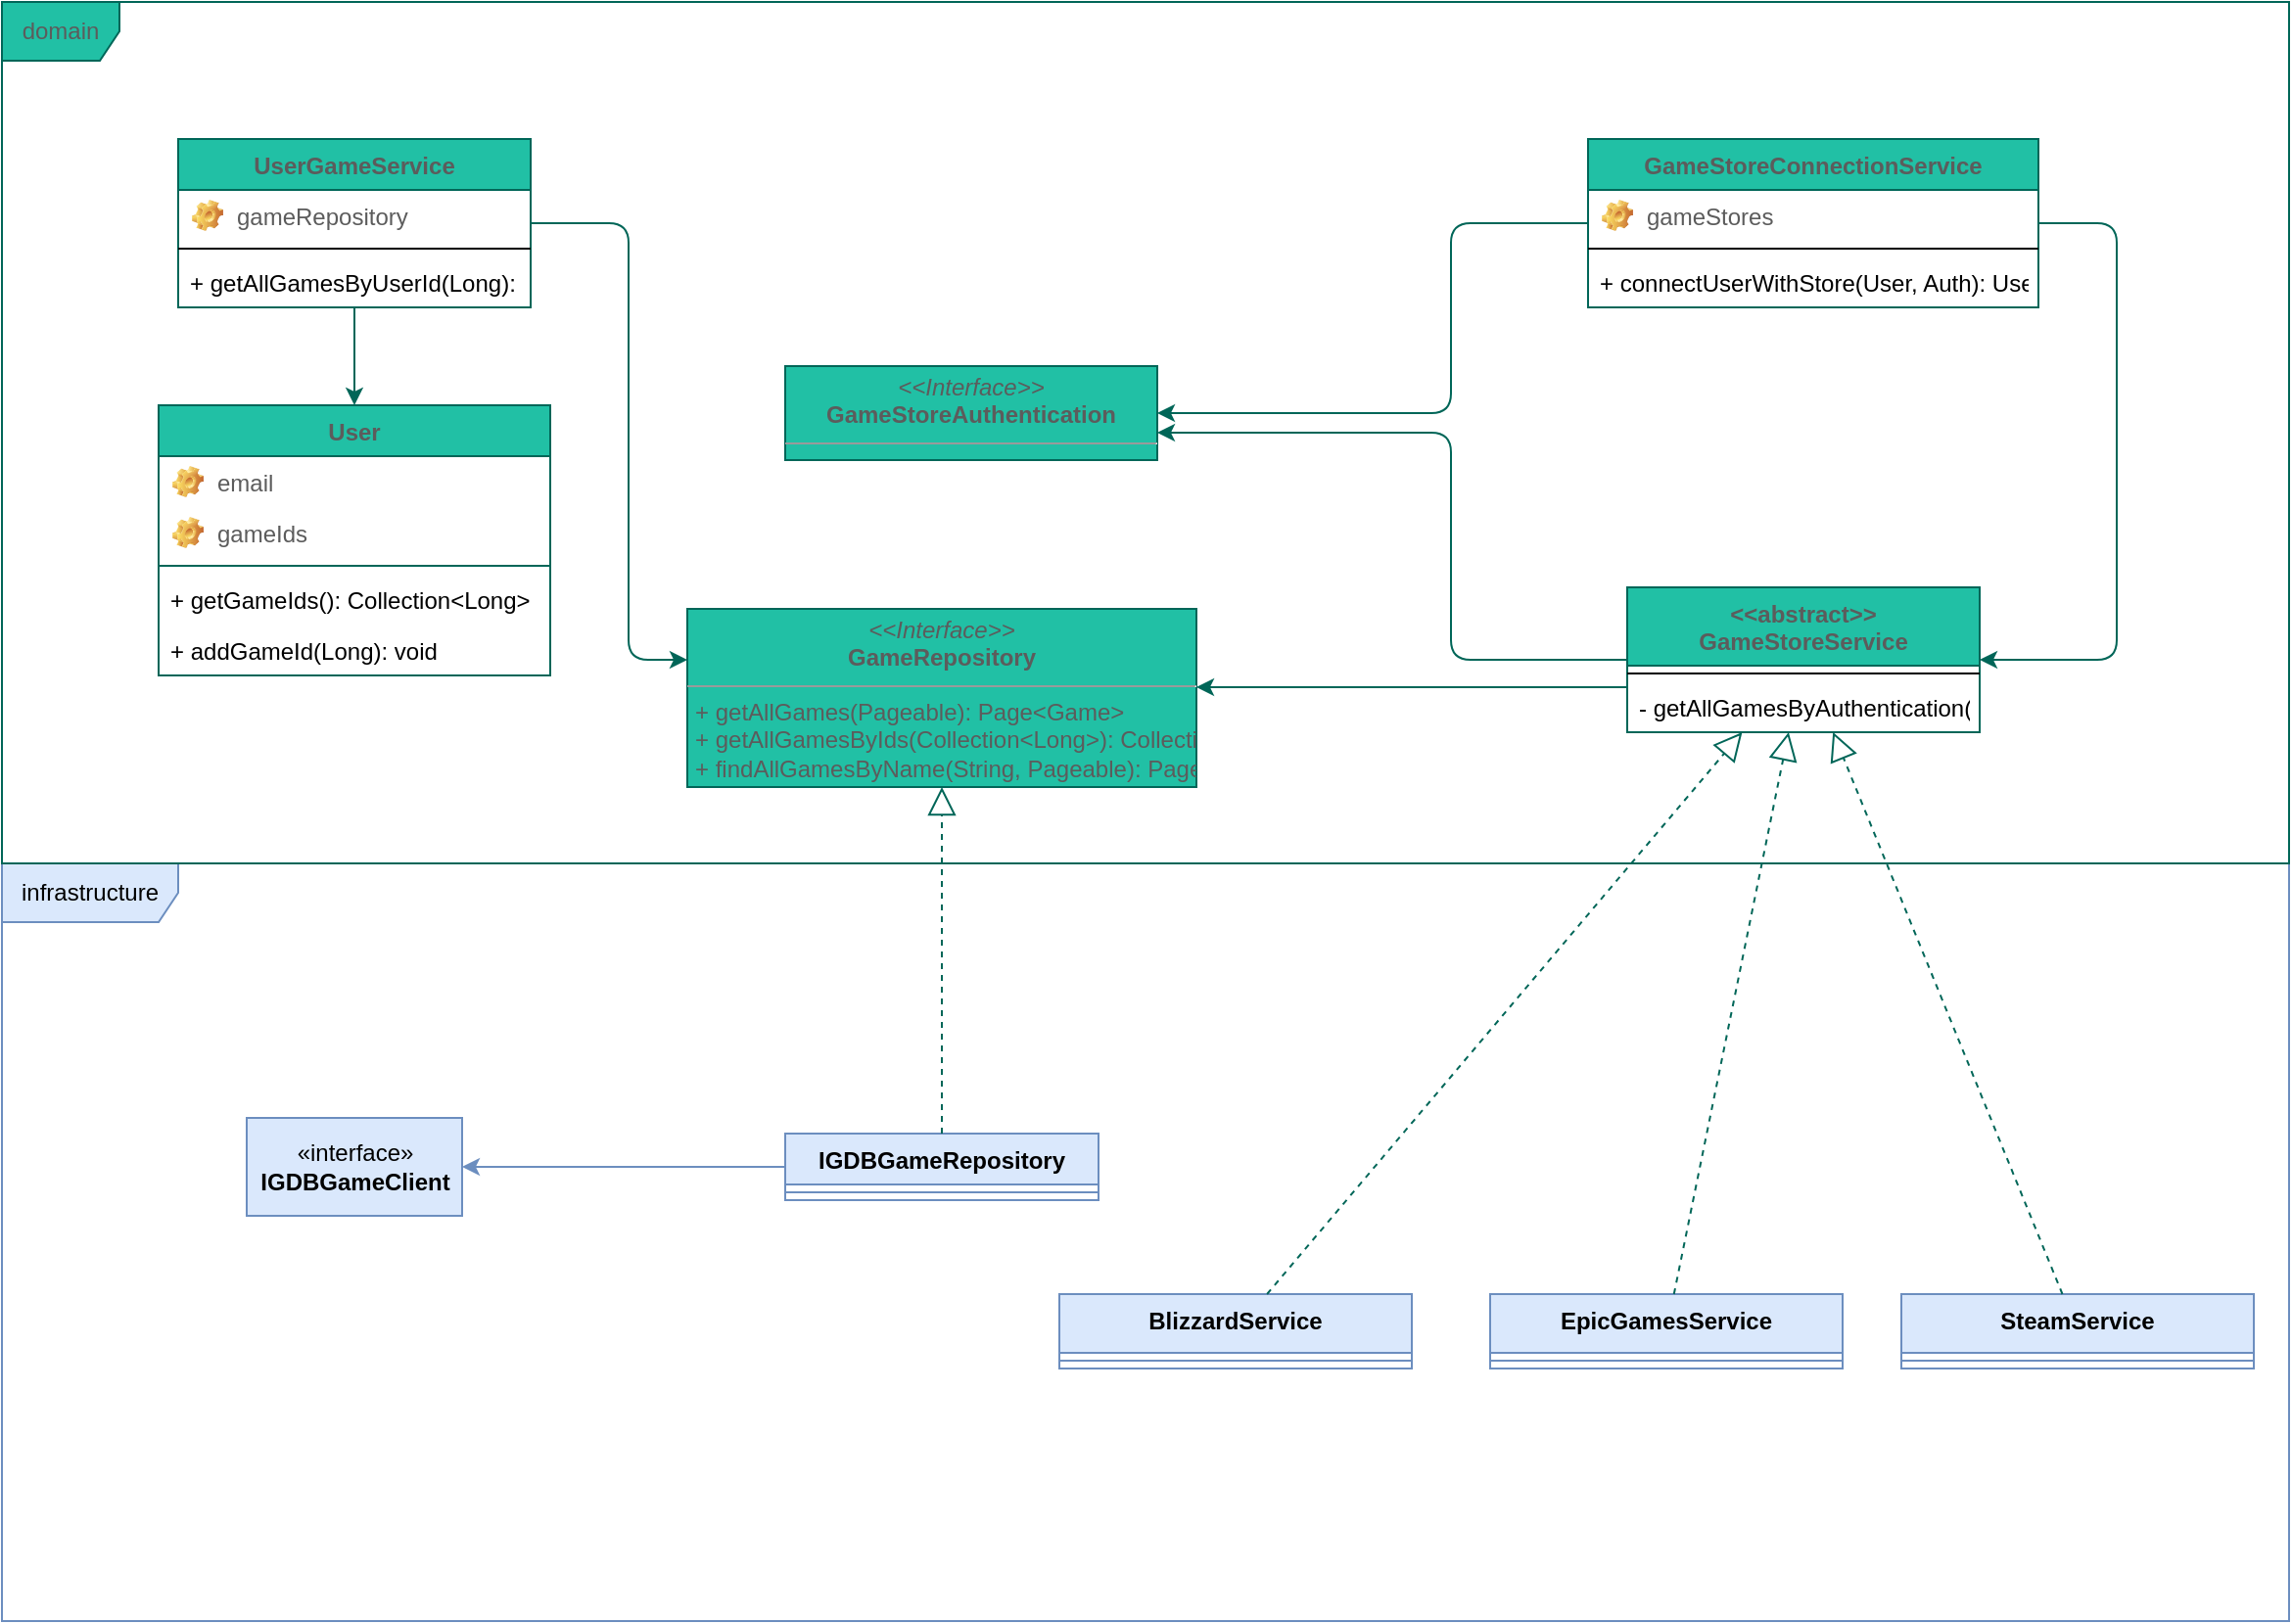 <mxfile version="14.6.13" type="device"><diagram id="7Z2pnD7m5gm1pWsAGqrq" name="페이지-1"><mxGraphModel dx="1226" dy="1212" grid="1" gridSize="10" guides="1" tooltips="1" connect="1" arrows="1" fold="1" page="1" pageScale="1" pageWidth="1169" pageHeight="827" math="0" shadow="0"><root><mxCell id="0"/><mxCell id="1" parent="0"/><mxCell id="z-rv41b5B1hW8NJQLGDF-50" value="infrastructure" style="shape=umlFrame;whiteSpace=wrap;html=1;rounded=0;sketch=0;strokeColor=#6c8ebf;fillColor=#dae8fc;width=90;height=30;" vertex="1" parent="1"><mxGeometry y="440" width="1168" height="387" as="geometry"/></mxCell><mxCell id="z-rv41b5B1hW8NJQLGDF-49" value="domain" style="shape=umlFrame;whiteSpace=wrap;html=1;rounded=0;sketch=0;fontColor=#5C5C5C;strokeColor=#006658;fillColor=#21C0A5;" vertex="1" parent="1"><mxGeometry width="1168" height="440" as="geometry"/></mxCell><mxCell id="o4YaEiDh6ugtqgyjG9jh-1" value="User" style="swimlane;fontStyle=1;align=center;verticalAlign=top;childLayout=stackLayout;horizontal=1;startSize=26;horizontalStack=0;resizeParent=1;resizeParentMax=0;resizeLast=0;collapsible=1;marginBottom=0;rounded=0;sketch=0;fontColor=#5C5C5C;strokeColor=#006658;fillColor=#21C0A5;" parent="1" vertex="1"><mxGeometry x="80" y="206" width="200" height="138" as="geometry"/></mxCell><mxCell id="z-rv41b5B1hW8NJQLGDF-1" value="email" style="label;fontStyle=0;strokeColor=none;fillColor=none;align=left;verticalAlign=top;overflow=hidden;spacingLeft=28;spacingRight=4;rotatable=0;points=[[0,0.5],[1,0.5]];portConstraint=eastwest;imageWidth=16;imageHeight=16;image=img/clipart/Gear_128x128.png;fontColor=#5C5C5C;" vertex="1" parent="o4YaEiDh6ugtqgyjG9jh-1"><mxGeometry y="26" width="200" height="26" as="geometry"/></mxCell><mxCell id="z-rv41b5B1hW8NJQLGDF-7" value="gameIds" style="label;fontStyle=0;strokeColor=none;fillColor=none;align=left;verticalAlign=top;overflow=hidden;spacingLeft=28;spacingRight=4;rotatable=0;points=[[0,0.5],[1,0.5]];portConstraint=eastwest;imageWidth=16;imageHeight=16;image=img/clipart/Gear_128x128.png;fontColor=#5C5C5C;" vertex="1" parent="o4YaEiDh6ugtqgyjG9jh-1"><mxGeometry y="52" width="200" height="26" as="geometry"/></mxCell><mxCell id="o4YaEiDh6ugtqgyjG9jh-3" value="" style="line;strokeWidth=1;fillColor=none;align=left;verticalAlign=middle;spacingTop=-1;spacingLeft=3;spacingRight=3;rotatable=0;labelPosition=right;points=[];portConstraint=eastwest;strokeColor=#006658;fontColor=#5C5C5C;" parent="o4YaEiDh6ugtqgyjG9jh-1" vertex="1"><mxGeometry y="78" width="200" height="8" as="geometry"/></mxCell><mxCell id="z-rv41b5B1hW8NJQLGDF-25" value="+ getGameIds(): Collection&lt;Long&gt;" style="text;strokeColor=none;fillColor=none;align=left;verticalAlign=top;spacingLeft=4;spacingRight=4;overflow=hidden;rotatable=0;points=[[0,0.5],[1,0.5]];portConstraint=eastwest;" vertex="1" parent="o4YaEiDh6ugtqgyjG9jh-1"><mxGeometry y="86" width="200" height="26" as="geometry"/></mxCell><mxCell id="z-rv41b5B1hW8NJQLGDF-24" value="+ addGameId(Long): void" style="text;strokeColor=none;fillColor=none;align=left;verticalAlign=top;spacingLeft=4;spacingRight=4;overflow=hidden;rotatable=0;points=[[0,0.5],[1,0.5]];portConstraint=eastwest;" vertex="1" parent="o4YaEiDh6ugtqgyjG9jh-1"><mxGeometry y="112" width="200" height="26" as="geometry"/></mxCell><mxCell id="o4YaEiDh6ugtqgyjG9jh-6" value="&lt;p style=&quot;margin: 0px ; margin-top: 4px ; text-align: center&quot;&gt;&lt;i&gt;&amp;lt;&amp;lt;Interface&amp;gt;&amp;gt;&lt;/i&gt;&lt;br&gt;&lt;b&gt;GameRepository&lt;/b&gt;&lt;/p&gt;&lt;hr size=&quot;1&quot;&gt;&lt;p style=&quot;margin: 0px ; margin-left: 4px&quot;&gt;&lt;/p&gt;&lt;p style=&quot;margin: 0px ; margin-left: 4px&quot;&gt;+ getAllGames(Pageable): Page&amp;lt;Game&amp;gt;&lt;/p&gt;&lt;p style=&quot;margin: 0px ; margin-left: 4px&quot;&gt;+ getAllGamesByIds(Collection&amp;lt;Long&amp;gt;): Collection&amp;lt;Game&amp;gt;&lt;/p&gt;&lt;p style=&quot;margin: 0px ; margin-left: 4px&quot;&gt;+ findAllGamesByName(String, Pageable): Page(Game&amp;gt;&amp;nbsp;&lt;/p&gt;" style="verticalAlign=top;align=left;overflow=fill;fontSize=12;fontFamily=Helvetica;html=1;rounded=0;sketch=0;fontColor=#5C5C5C;strokeColor=#006658;fillColor=#21C0A5;" parent="1" vertex="1"><mxGeometry x="350" y="310" width="260" height="91" as="geometry"/></mxCell><mxCell id="z-rv41b5B1hW8NJQLGDF-10" style="edgeStyle=orthogonalEdgeStyle;curved=0;rounded=1;sketch=0;orthogonalLoop=1;jettySize=auto;html=1;fontColor=#5C5C5C;strokeColor=#6c8ebf;fillColor=#dae8fc;" edge="1" parent="1" source="o4YaEiDh6ugtqgyjG9jh-9" target="z-rv41b5B1hW8NJQLGDF-9"><mxGeometry relative="1" as="geometry"/></mxCell><mxCell id="o4YaEiDh6ugtqgyjG9jh-9" value="IGDBGameRepository" style="swimlane;fontStyle=1;align=center;verticalAlign=top;childLayout=stackLayout;horizontal=1;startSize=26;horizontalStack=0;resizeParent=1;resizeParentMax=0;resizeLast=0;collapsible=1;marginBottom=0;rounded=0;sketch=0;strokeColor=#6c8ebf;fillColor=#dae8fc;" parent="1" vertex="1"><mxGeometry x="400" y="578" width="160" height="34" as="geometry"/></mxCell><mxCell id="o4YaEiDh6ugtqgyjG9jh-11" value="" style="line;strokeWidth=1;fillColor=#dae8fc;align=left;verticalAlign=middle;spacingTop=-1;spacingLeft=3;spacingRight=3;rotatable=0;labelPosition=right;points=[];portConstraint=eastwest;strokeColor=#6c8ebf;" parent="o4YaEiDh6ugtqgyjG9jh-9" vertex="1"><mxGeometry y="26" width="160" height="8" as="geometry"/></mxCell><mxCell id="o4YaEiDh6ugtqgyjG9jh-14" value="" style="endArrow=block;dashed=1;endFill=0;endSize=12;html=1;fontColor=#5C5C5C;strokeColor=#006658;fillColor=#21C0A5;" parent="1" source="o4YaEiDh6ugtqgyjG9jh-9" target="o4YaEiDh6ugtqgyjG9jh-6" edge="1"><mxGeometry width="160" relative="1" as="geometry"><mxPoint x="1115" y="666" as="sourcePoint"/><mxPoint x="1275" y="666" as="targetPoint"/></mxGeometry></mxCell><mxCell id="z-rv41b5B1hW8NJQLGDF-6" value="&lt;p style=&quot;margin: 0px ; margin-top: 4px ; text-align: center&quot;&gt;&lt;i&gt;&amp;lt;&amp;lt;Interface&amp;gt;&amp;gt;&lt;/i&gt;&lt;br&gt;&lt;b&gt;GameStoreAuthentication&lt;/b&gt;&lt;/p&gt;&lt;hr size=&quot;1&quot;&gt;&lt;p style=&quot;margin: 0px ; margin-left: 4px&quot;&gt;&lt;/p&gt;&lt;p style=&quot;margin: 0px ; margin-left: 4px&quot;&gt;&lt;br&gt;&lt;/p&gt;" style="verticalAlign=top;align=left;overflow=fill;fontSize=12;fontFamily=Helvetica;html=1;rounded=0;sketch=0;fontColor=#5C5C5C;strokeColor=#006658;fillColor=#21C0A5;" vertex="1" parent="1"><mxGeometry x="400" y="186" width="190" height="48" as="geometry"/></mxCell><mxCell id="z-rv41b5B1hW8NJQLGDF-9" value="«interface»&lt;br&gt;&lt;b&gt;IGDBGameClient&lt;/b&gt;" style="html=1;rounded=0;sketch=0;strokeColor=#6c8ebf;fillColor=#dae8fc;" vertex="1" parent="1"><mxGeometry x="125" y="570" width="110" height="50" as="geometry"/></mxCell><mxCell id="z-rv41b5B1hW8NJQLGDF-26" style="edgeStyle=orthogonalEdgeStyle;curved=0;rounded=1;sketch=0;orthogonalLoop=1;jettySize=auto;html=1;fontColor=#5C5C5C;strokeColor=#006658;fillColor=#21C0A5;" edge="1" parent="1" source="z-rv41b5B1hW8NJQLGDF-11" target="o4YaEiDh6ugtqgyjG9jh-6"><mxGeometry relative="1" as="geometry"><Array as="points"><mxPoint x="720" y="350"/><mxPoint x="720" y="350"/></Array></mxGeometry></mxCell><mxCell id="z-rv41b5B1hW8NJQLGDF-28" style="edgeStyle=orthogonalEdgeStyle;curved=0;rounded=1;sketch=0;orthogonalLoop=1;jettySize=auto;html=1;fontColor=#5C5C5C;strokeColor=#006658;fillColor=#21C0A5;" edge="1" parent="1" source="z-rv41b5B1hW8NJQLGDF-11" target="z-rv41b5B1hW8NJQLGDF-6"><mxGeometry relative="1" as="geometry"><Array as="points"><mxPoint x="740" y="336"/><mxPoint x="740" y="220"/></Array></mxGeometry></mxCell><mxCell id="z-rv41b5B1hW8NJQLGDF-11" value="&lt;&lt;abstract&gt;&gt;&#10;GameStoreService" style="swimlane;fontStyle=1;align=center;verticalAlign=top;childLayout=stackLayout;horizontal=1;startSize=40;horizontalStack=0;resizeParent=1;resizeParentMax=0;resizeLast=0;collapsible=1;marginBottom=0;rounded=0;sketch=0;fontColor=#5C5C5C;strokeColor=#006658;fillColor=#21C0A5;" vertex="1" parent="1"><mxGeometry x="830" y="299" width="180" height="74" as="geometry"/></mxCell><mxCell id="z-rv41b5B1hW8NJQLGDF-13" value="" style="line;strokeWidth=1;fillColor=none;align=left;verticalAlign=middle;spacingTop=-1;spacingLeft=3;spacingRight=3;rotatable=0;labelPosition=right;points=[];portConstraint=eastwest;" vertex="1" parent="z-rv41b5B1hW8NJQLGDF-11"><mxGeometry y="40" width="180" height="8" as="geometry"/></mxCell><mxCell id="z-rv41b5B1hW8NJQLGDF-14" value="- getAllGamesByAuthentication(GameStoreAuthentication): type" style="text;strokeColor=none;fillColor=none;align=left;verticalAlign=top;spacingLeft=4;spacingRight=4;overflow=hidden;rotatable=0;points=[[0,0.5],[1,0.5]];portConstraint=eastwest;" vertex="1" parent="z-rv41b5B1hW8NJQLGDF-11"><mxGeometry y="48" width="180" height="26" as="geometry"/></mxCell><mxCell id="z-rv41b5B1hW8NJQLGDF-23" style="edgeStyle=orthogonalEdgeStyle;curved=0;rounded=1;sketch=0;orthogonalLoop=1;jettySize=auto;html=1;fontColor=#5C5C5C;strokeColor=#006658;fillColor=#21C0A5;" edge="1" parent="1" source="z-rv41b5B1hW8NJQLGDF-19" target="o4YaEiDh6ugtqgyjG9jh-1"><mxGeometry relative="1" as="geometry"/></mxCell><mxCell id="z-rv41b5B1hW8NJQLGDF-29" style="edgeStyle=orthogonalEdgeStyle;curved=0;rounded=1;sketch=0;orthogonalLoop=1;jettySize=auto;html=1;fontColor=#5C5C5C;strokeColor=#006658;fillColor=#21C0A5;" edge="1" parent="1" source="z-rv41b5B1hW8NJQLGDF-19" target="o4YaEiDh6ugtqgyjG9jh-6"><mxGeometry relative="1" as="geometry"><Array as="points"><mxPoint x="320" y="113"/><mxPoint x="320" y="336"/></Array></mxGeometry></mxCell><mxCell id="z-rv41b5B1hW8NJQLGDF-19" value="UserGameService" style="swimlane;fontStyle=1;align=center;verticalAlign=top;childLayout=stackLayout;horizontal=1;startSize=26;horizontalStack=0;resizeParent=1;resizeParentMax=0;resizeLast=0;collapsible=1;marginBottom=0;rounded=0;sketch=0;fontColor=#5C5C5C;strokeColor=#006658;fillColor=#21C0A5;" vertex="1" parent="1"><mxGeometry x="90" y="70" width="180" height="86" as="geometry"/></mxCell><mxCell id="z-rv41b5B1hW8NJQLGDF-27" value="gameRepository" style="label;fontStyle=0;strokeColor=none;fillColor=none;align=left;verticalAlign=top;overflow=hidden;spacingLeft=28;spacingRight=4;rotatable=0;points=[[0,0.5],[1,0.5]];portConstraint=eastwest;imageWidth=16;imageHeight=16;image=img/clipart/Gear_128x128.png;fontColor=#5C5C5C;" vertex="1" parent="z-rv41b5B1hW8NJQLGDF-19"><mxGeometry y="26" width="180" height="26" as="geometry"/></mxCell><mxCell id="z-rv41b5B1hW8NJQLGDF-21" value="" style="line;strokeWidth=1;fillColor=none;align=left;verticalAlign=middle;spacingTop=-1;spacingLeft=3;spacingRight=3;rotatable=0;labelPosition=right;points=[];portConstraint=eastwest;" vertex="1" parent="z-rv41b5B1hW8NJQLGDF-19"><mxGeometry y="52" width="180" height="8" as="geometry"/></mxCell><mxCell id="z-rv41b5B1hW8NJQLGDF-22" value="+ getAllGamesByUserId(Long): Collection&lt;Game&gt;" style="text;strokeColor=none;fillColor=none;align=left;verticalAlign=top;spacingLeft=4;spacingRight=4;overflow=hidden;rotatable=0;points=[[0,0.5],[1,0.5]];portConstraint=eastwest;" vertex="1" parent="z-rv41b5B1hW8NJQLGDF-19"><mxGeometry y="60" width="180" height="26" as="geometry"/></mxCell><mxCell id="z-rv41b5B1hW8NJQLGDF-31" value="BlizzardService" style="swimlane;fontStyle=1;align=center;verticalAlign=top;childLayout=stackLayout;horizontal=1;startSize=30;horizontalStack=0;resizeParent=1;resizeParentMax=0;resizeLast=0;collapsible=1;marginBottom=0;rounded=0;sketch=0;strokeColor=#6c8ebf;fillColor=#dae8fc;" vertex="1" parent="1"><mxGeometry x="540" y="660" width="180" height="38" as="geometry"/></mxCell><mxCell id="z-rv41b5B1hW8NJQLGDF-32" value="" style="line;strokeWidth=1;fillColor=#dae8fc;align=left;verticalAlign=middle;spacingTop=-1;spacingLeft=3;spacingRight=3;rotatable=0;labelPosition=right;points=[];portConstraint=eastwest;strokeColor=#6c8ebf;" vertex="1" parent="z-rv41b5B1hW8NJQLGDF-31"><mxGeometry y="30" width="180" height="8" as="geometry"/></mxCell><mxCell id="z-rv41b5B1hW8NJQLGDF-34" value="EpicGamesService" style="swimlane;fontStyle=1;align=center;verticalAlign=top;childLayout=stackLayout;horizontal=1;startSize=30;horizontalStack=0;resizeParent=1;resizeParentMax=0;resizeLast=0;collapsible=1;marginBottom=0;rounded=0;sketch=0;strokeColor=#6c8ebf;fillColor=#dae8fc;" vertex="1" parent="1"><mxGeometry x="760" y="660" width="180" height="38" as="geometry"/></mxCell><mxCell id="z-rv41b5B1hW8NJQLGDF-35" value="" style="line;strokeWidth=1;fillColor=#dae8fc;align=left;verticalAlign=middle;spacingTop=-1;spacingLeft=3;spacingRight=3;rotatable=0;labelPosition=right;points=[];portConstraint=eastwest;strokeColor=#6c8ebf;" vertex="1" parent="z-rv41b5B1hW8NJQLGDF-34"><mxGeometry y="30" width="180" height="8" as="geometry"/></mxCell><mxCell id="z-rv41b5B1hW8NJQLGDF-37" value="SteamService" style="swimlane;fontStyle=1;align=center;verticalAlign=top;childLayout=stackLayout;horizontal=1;startSize=30;horizontalStack=0;resizeParent=1;resizeParentMax=0;resizeLast=0;collapsible=1;marginBottom=0;rounded=0;sketch=0;strokeColor=#6c8ebf;fillColor=#dae8fc;" vertex="1" parent="1"><mxGeometry x="970" y="660" width="180" height="38" as="geometry"/></mxCell><mxCell id="z-rv41b5B1hW8NJQLGDF-38" value="" style="line;strokeWidth=1;fillColor=#dae8fc;align=left;verticalAlign=middle;spacingTop=-1;spacingLeft=3;spacingRight=3;rotatable=0;labelPosition=right;points=[];portConstraint=eastwest;strokeColor=#6c8ebf;" vertex="1" parent="z-rv41b5B1hW8NJQLGDF-37"><mxGeometry y="30" width="180" height="8" as="geometry"/></mxCell><mxCell id="z-rv41b5B1hW8NJQLGDF-43" style="edgeStyle=orthogonalEdgeStyle;curved=0;rounded=1;sketch=0;orthogonalLoop=1;jettySize=auto;html=1;fontColor=#5C5C5C;strokeColor=#006658;fillColor=#21C0A5;" edge="1" parent="1" source="z-rv41b5B1hW8NJQLGDF-39" target="z-rv41b5B1hW8NJQLGDF-6"><mxGeometry relative="1" as="geometry"><Array as="points"><mxPoint x="740" y="113"/><mxPoint x="740" y="210"/></Array></mxGeometry></mxCell><mxCell id="z-rv41b5B1hW8NJQLGDF-44" style="edgeStyle=orthogonalEdgeStyle;curved=0;rounded=1;sketch=0;orthogonalLoop=1;jettySize=auto;html=1;fontColor=#5C5C5C;strokeColor=#006658;fillColor=#21C0A5;" edge="1" parent="1" source="z-rv41b5B1hW8NJQLGDF-39" target="z-rv41b5B1hW8NJQLGDF-11"><mxGeometry relative="1" as="geometry"><Array as="points"><mxPoint x="1080" y="336"/></Array></mxGeometry></mxCell><mxCell id="z-rv41b5B1hW8NJQLGDF-39" value="GameStoreConnectionService" style="swimlane;fontStyle=1;align=center;verticalAlign=top;childLayout=stackLayout;horizontal=1;startSize=26;horizontalStack=0;resizeParent=1;resizeParentMax=0;resizeLast=0;collapsible=1;marginBottom=0;rounded=0;sketch=0;fontColor=#5C5C5C;strokeColor=#006658;fillColor=#21C0A5;" vertex="1" parent="1"><mxGeometry x="810" y="70" width="230" height="86" as="geometry"/></mxCell><mxCell id="z-rv41b5B1hW8NJQLGDF-40" value="gameStores" style="label;fontStyle=0;strokeColor=none;fillColor=none;align=left;verticalAlign=top;overflow=hidden;spacingLeft=28;spacingRight=4;rotatable=0;points=[[0,0.5],[1,0.5]];portConstraint=eastwest;imageWidth=16;imageHeight=16;image=img/clipart/Gear_128x128.png;fontColor=#5C5C5C;" vertex="1" parent="z-rv41b5B1hW8NJQLGDF-39"><mxGeometry y="26" width="230" height="26" as="geometry"/></mxCell><mxCell id="z-rv41b5B1hW8NJQLGDF-41" value="" style="line;strokeWidth=1;fillColor=none;align=left;verticalAlign=middle;spacingTop=-1;spacingLeft=3;spacingRight=3;rotatable=0;labelPosition=right;points=[];portConstraint=eastwest;" vertex="1" parent="z-rv41b5B1hW8NJQLGDF-39"><mxGeometry y="52" width="230" height="8" as="geometry"/></mxCell><mxCell id="z-rv41b5B1hW8NJQLGDF-42" value="+ connectUserWithStore(User, Auth): User" style="text;strokeColor=none;fillColor=none;align=left;verticalAlign=top;spacingLeft=4;spacingRight=4;overflow=hidden;rotatable=0;points=[[0,0.5],[1,0.5]];portConstraint=eastwest;" vertex="1" parent="z-rv41b5B1hW8NJQLGDF-39"><mxGeometry y="60" width="230" height="26" as="geometry"/></mxCell><mxCell id="z-rv41b5B1hW8NJQLGDF-45" value="" style="endArrow=block;dashed=1;endFill=0;endSize=12;html=1;fontColor=#5C5C5C;strokeColor=#006658;fillColor=#21C0A5;" edge="1" parent="1" source="z-rv41b5B1hW8NJQLGDF-31" target="z-rv41b5B1hW8NJQLGDF-11"><mxGeometry width="160" relative="1" as="geometry"><mxPoint x="660" y="530" as="sourcePoint"/><mxPoint x="660" y="420" as="targetPoint"/></mxGeometry></mxCell><mxCell id="z-rv41b5B1hW8NJQLGDF-46" value="" style="endArrow=block;dashed=1;endFill=0;endSize=12;html=1;fontColor=#5C5C5C;strokeColor=#006658;fillColor=#21C0A5;" edge="1" parent="1" source="z-rv41b5B1hW8NJQLGDF-34" target="z-rv41b5B1hW8NJQLGDF-11"><mxGeometry width="160" relative="1" as="geometry"><mxPoint x="769.322" y="518" as="sourcePoint"/><mxPoint x="892.373" y="397" as="targetPoint"/></mxGeometry></mxCell><mxCell id="z-rv41b5B1hW8NJQLGDF-48" value="" style="endArrow=block;dashed=1;endFill=0;endSize=12;html=1;fontColor=#5C5C5C;strokeColor=#006658;fillColor=#21C0A5;" edge="1" parent="1" source="z-rv41b5B1hW8NJQLGDF-37" target="z-rv41b5B1hW8NJQLGDF-11"><mxGeometry width="160" relative="1" as="geometry"><mxPoint x="873.465" y="670" as="sourcePoint"/><mxPoint x="923.252" y="397" as="targetPoint"/></mxGeometry></mxCell></root></mxGraphModel></diagram></mxfile>